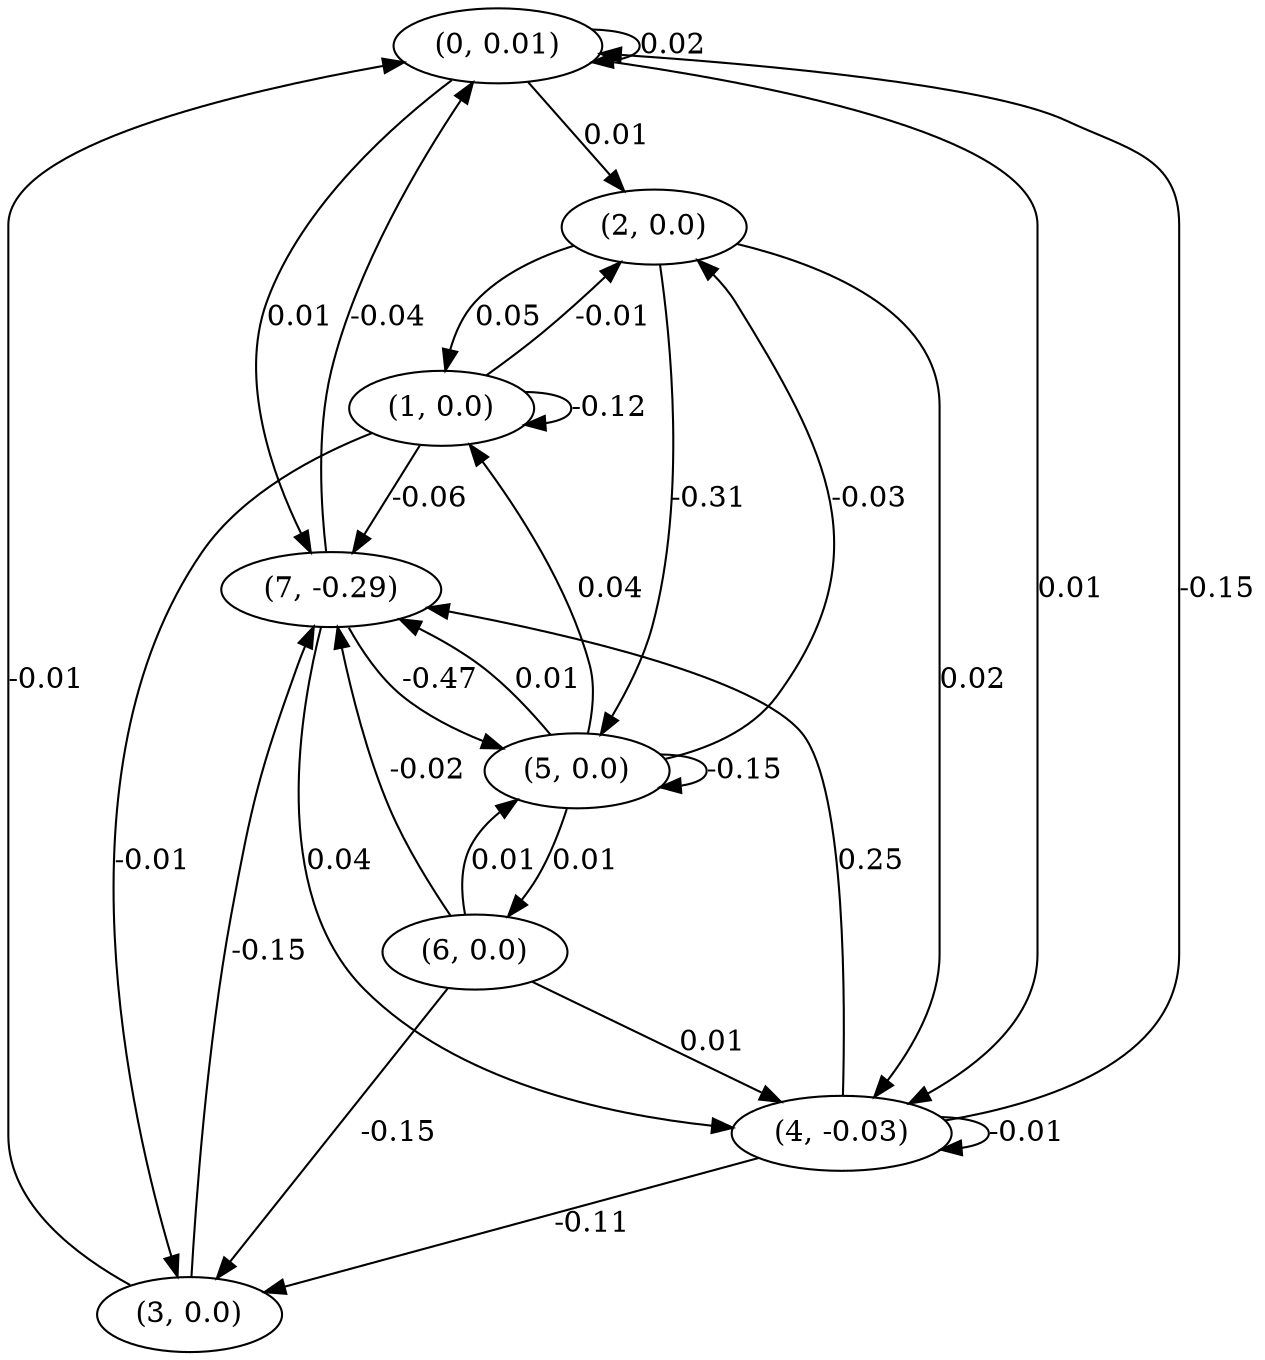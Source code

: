 digraph {
    0 [ label = "(0, 0.01)" ]
    1 [ label = "(1, 0.0)" ]
    2 [ label = "(2, 0.0)" ]
    3 [ label = "(3, 0.0)" ]
    4 [ label = "(4, -0.03)" ]
    5 [ label = "(5, 0.0)" ]
    6 [ label = "(6, 0.0)" ]
    7 [ label = "(7, -0.29)" ]
    0 -> 0 [ label = "0.02" ]
    1 -> 1 [ label = "-0.12" ]
    4 -> 4 [ label = "-0.01" ]
    5 -> 5 [ label = "-0.15" ]
    3 -> 0 [ label = "-0.01" ]
    4 -> 0 [ label = "-0.15" ]
    7 -> 0 [ label = "-0.04" ]
    2 -> 1 [ label = "0.05" ]
    5 -> 1 [ label = "0.04" ]
    0 -> 2 [ label = "0.01" ]
    1 -> 2 [ label = "-0.01" ]
    5 -> 2 [ label = "-0.03" ]
    1 -> 3 [ label = "-0.01" ]
    4 -> 3 [ label = "-0.11" ]
    6 -> 3 [ label = "-0.15" ]
    0 -> 4 [ label = "0.01" ]
    2 -> 4 [ label = "0.02" ]
    6 -> 4 [ label = "0.01" ]
    7 -> 4 [ label = "0.04" ]
    2 -> 5 [ label = "-0.31" ]
    6 -> 5 [ label = "0.01" ]
    7 -> 5 [ label = "-0.47" ]
    5 -> 6 [ label = "0.01" ]
    0 -> 7 [ label = "0.01" ]
    1 -> 7 [ label = "-0.06" ]
    3 -> 7 [ label = "-0.15" ]
    4 -> 7 [ label = "0.25" ]
    5 -> 7 [ label = "0.01" ]
    6 -> 7 [ label = "-0.02" ]
}

